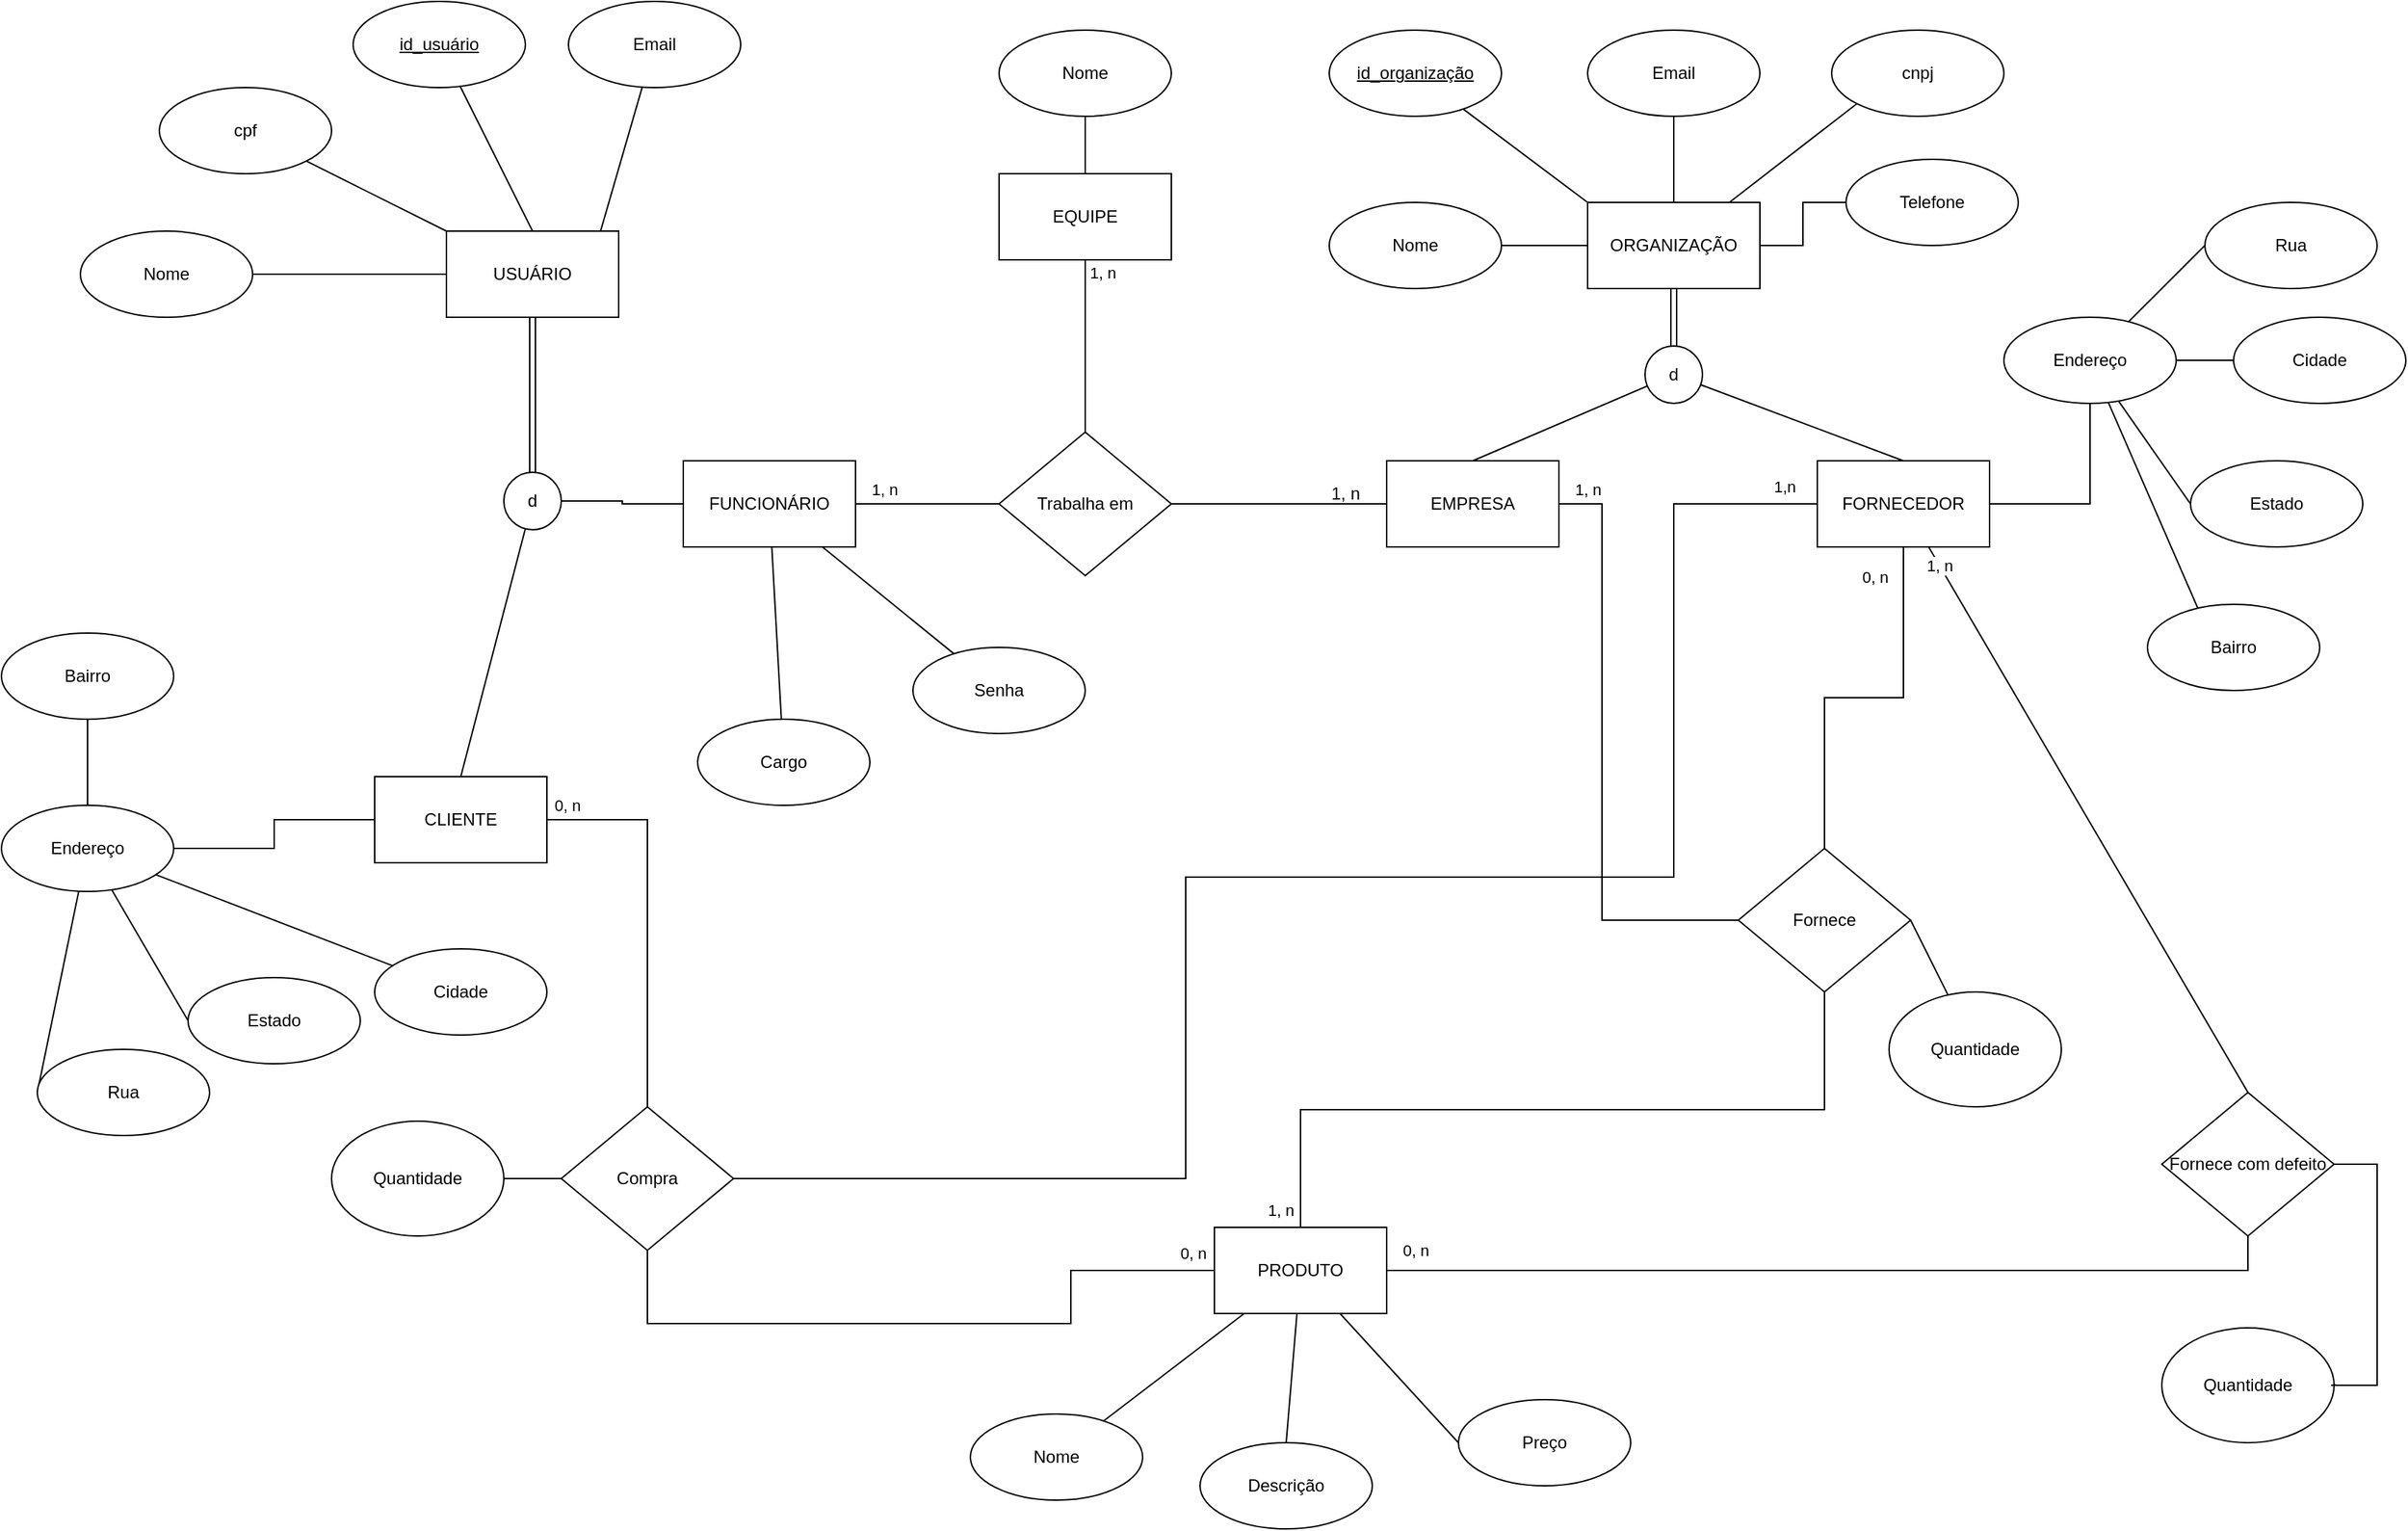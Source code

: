 <mxfile version="24.2.3" type="github">
  <diagram name="Page-1" id="vOOfjWUx70P3uebRdiED">
    <mxGraphModel dx="1782" dy="927" grid="1" gridSize="10" guides="1" tooltips="1" connect="1" arrows="1" fold="1" page="1" pageScale="1" pageWidth="850" pageHeight="1100" math="0" shadow="0">
      <root>
        <mxCell id="0" />
        <mxCell id="1" parent="0" />
        <mxCell id="Ib9loiT9uJj67iFyJtu7-9" value="Senha" style="ellipse;whiteSpace=wrap;html=1;" parent="1" vertex="1">
          <mxGeometry x="650" y="460" width="120" height="60" as="geometry" />
        </mxCell>
        <mxCell id="MtPso8EkJTw5-EDpOixt-13" style="rounded=0;orthogonalLoop=1;jettySize=auto;html=1;entryX=0.75;entryY=1;entryDx=0;entryDy=0;endArrow=none;endFill=0;" parent="1" source="Ib9loiT9uJj67iFyJtu7-11" target="Ib9loiT9uJj67iFyJtu7-56" edge="1">
          <mxGeometry relative="1" as="geometry" />
        </mxCell>
        <mxCell id="Ib9loiT9uJj67iFyJtu7-11" value="Email" style="ellipse;whiteSpace=wrap;html=1;" parent="1" vertex="1">
          <mxGeometry x="410" y="10" width="120" height="60" as="geometry" />
        </mxCell>
        <mxCell id="Ib9loiT9uJj67iFyJtu7-13" value="Nome" style="ellipse;whiteSpace=wrap;html=1;" parent="1" vertex="1">
          <mxGeometry x="70" y="170" width="120" height="60" as="geometry" />
        </mxCell>
        <mxCell id="Ib9loiT9uJj67iFyJtu7-71" value="" style="rounded=0;orthogonalLoop=1;jettySize=auto;html=1;endArrow=none;endFill=0;" parent="1" source="Ib9loiT9uJj67iFyJtu7-15" target="Ib9loiT9uJj67iFyJtu7-45" edge="1">
          <mxGeometry relative="1" as="geometry" />
        </mxCell>
        <mxCell id="Ib9loiT9uJj67iFyJtu7-153" value="" style="rounded=0;orthogonalLoop=1;jettySize=auto;html=1;endArrow=none;endFill=0;" parent="1" source="Ib9loiT9uJj67iFyJtu7-15" target="Ib9loiT9uJj67iFyJtu7-9" edge="1">
          <mxGeometry relative="1" as="geometry" />
        </mxCell>
        <mxCell id="Ib9loiT9uJj67iFyJtu7-157" style="edgeStyle=orthogonalEdgeStyle;rounded=0;orthogonalLoop=1;jettySize=auto;html=1;entryX=0;entryY=0.5;entryDx=0;entryDy=0;endArrow=none;endFill=0;" parent="1" source="Ib9loiT9uJj67iFyJtu7-15" target="Ib9loiT9uJj67iFyJtu7-29" edge="1">
          <mxGeometry relative="1" as="geometry" />
        </mxCell>
        <mxCell id="Ib9loiT9uJj67iFyJtu7-167" value="1, n" style="edgeLabel;html=1;align=center;verticalAlign=middle;resizable=0;points=[];" parent="Ib9loiT9uJj67iFyJtu7-157" connectable="0" vertex="1">
          <mxGeometry x="-0.942" y="1" relative="1" as="geometry">
            <mxPoint x="17" y="-9" as="offset" />
          </mxGeometry>
        </mxCell>
        <mxCell id="Ib9loiT9uJj67iFyJtu7-15" value="FUNCIONÁRIO" style="rounded=0;whiteSpace=wrap;html=1;" parent="1" vertex="1">
          <mxGeometry x="490" y="330" width="120" height="60" as="geometry" />
        </mxCell>
        <mxCell id="Ib9loiT9uJj67iFyJtu7-36" style="rounded=0;orthogonalLoop=1;jettySize=auto;html=1;entryX=0;entryY=1;entryDx=0;entryDy=0;endArrow=none;endFill=0;" parent="1" source="Ib9loiT9uJj67iFyJtu7-28" target="Ib9loiT9uJj67iFyJtu7-35" edge="1">
          <mxGeometry relative="1" as="geometry" />
        </mxCell>
        <mxCell id="Ib9loiT9uJj67iFyJtu7-38" value="" style="edgeStyle=orthogonalEdgeStyle;rounded=0;orthogonalLoop=1;jettySize=auto;html=1;endArrow=none;endFill=0;" parent="1" source="Ib9loiT9uJj67iFyJtu7-28" target="Ib9loiT9uJj67iFyJtu7-37" edge="1">
          <mxGeometry relative="1" as="geometry" />
        </mxCell>
        <mxCell id="Ib9loiT9uJj67iFyJtu7-94" value="" style="edgeStyle=orthogonalEdgeStyle;rounded=0;orthogonalLoop=1;jettySize=auto;html=1;endArrow=none;endFill=0;" parent="1" source="Ib9loiT9uJj67iFyJtu7-28" target="Ib9loiT9uJj67iFyJtu7-39" edge="1">
          <mxGeometry relative="1" as="geometry" />
        </mxCell>
        <mxCell id="Ib9loiT9uJj67iFyJtu7-106" value="" style="edgeStyle=orthogonalEdgeStyle;rounded=0;orthogonalLoop=1;jettySize=auto;html=1;endArrow=none;endFill=0;shape=link;" parent="1" source="Ib9loiT9uJj67iFyJtu7-28" target="Ib9loiT9uJj67iFyJtu7-104" edge="1">
          <mxGeometry relative="1" as="geometry" />
        </mxCell>
        <mxCell id="Ib9loiT9uJj67iFyJtu7-28" value="ORGANIZAÇÃO" style="rounded=0;whiteSpace=wrap;html=1;" parent="1" vertex="1">
          <mxGeometry x="1120" y="150" width="120" height="60" as="geometry" />
        </mxCell>
        <mxCell id="Ib9loiT9uJj67iFyJtu7-47" style="edgeStyle=orthogonalEdgeStyle;rounded=0;orthogonalLoop=1;jettySize=auto;html=1;entryX=0.5;entryY=1;entryDx=0;entryDy=0;endArrow=none;endFill=0;" parent="1" source="Ib9loiT9uJj67iFyJtu7-29" target="Ib9loiT9uJj67iFyJtu7-44" edge="1">
          <mxGeometry relative="1" as="geometry" />
        </mxCell>
        <mxCell id="Ib9loiT9uJj67iFyJtu7-55" value="1, n" style="edgeLabel;html=1;align=center;verticalAlign=middle;resizable=0;points=[];" parent="Ib9loiT9uJj67iFyJtu7-47" connectable="0" vertex="1">
          <mxGeometry x="0.865" y="-1" relative="1" as="geometry">
            <mxPoint x="11" y="1" as="offset" />
          </mxGeometry>
        </mxCell>
        <mxCell id="Ib9loiT9uJj67iFyJtu7-99" style="edgeStyle=orthogonalEdgeStyle;rounded=0;orthogonalLoop=1;jettySize=auto;html=1;entryX=0;entryY=0.5;entryDx=0;entryDy=0;endArrow=none;endFill=0;" parent="1" source="Ib9loiT9uJj67iFyJtu7-29" target="Ib9loiT9uJj67iFyJtu7-97" edge="1">
          <mxGeometry relative="1" as="geometry" />
        </mxCell>
        <mxCell id="Ib9loiT9uJj67iFyJtu7-29" value="Trabalha em" style="rhombus;whiteSpace=wrap;html=1;" parent="1" vertex="1">
          <mxGeometry x="710" y="310" width="120" height="100" as="geometry" />
        </mxCell>
        <mxCell id="Ib9loiT9uJj67iFyJtu7-95" value="" style="edgeStyle=orthogonalEdgeStyle;rounded=0;orthogonalLoop=1;jettySize=auto;html=1;endArrow=none;endFill=0;" parent="1" source="Ib9loiT9uJj67iFyJtu7-32" target="Ib9loiT9uJj67iFyJtu7-28" edge="1">
          <mxGeometry relative="1" as="geometry" />
        </mxCell>
        <mxCell id="Ib9loiT9uJj67iFyJtu7-32" value="Nome" style="ellipse;whiteSpace=wrap;html=1;" parent="1" vertex="1">
          <mxGeometry x="940" y="150" width="120" height="60" as="geometry" />
        </mxCell>
        <mxCell id="Ib9loiT9uJj67iFyJtu7-35" value="cnpj" style="ellipse;whiteSpace=wrap;html=1;" parent="1" vertex="1">
          <mxGeometry x="1290" y="30" width="120" height="60" as="geometry" />
        </mxCell>
        <mxCell id="Ib9loiT9uJj67iFyJtu7-37" value="Telefone" style="ellipse;whiteSpace=wrap;html=1;" parent="1" vertex="1">
          <mxGeometry x="1300" y="120" width="120" height="60" as="geometry" />
        </mxCell>
        <mxCell id="Ib9loiT9uJj67iFyJtu7-39" value="Email" style="ellipse;whiteSpace=wrap;html=1;" parent="1" vertex="1">
          <mxGeometry x="1120" y="30" width="120" height="60" as="geometry" />
        </mxCell>
        <mxCell id="Ib9loiT9uJj67iFyJtu7-42" value="cpf" style="ellipse;whiteSpace=wrap;html=1;" parent="1" vertex="1">
          <mxGeometry x="125" y="70" width="120" height="60" as="geometry" />
        </mxCell>
        <mxCell id="Ib9loiT9uJj67iFyJtu7-49" value="" style="edgeStyle=orthogonalEdgeStyle;rounded=0;orthogonalLoop=1;jettySize=auto;html=1;endArrow=none;endFill=0;" parent="1" source="Ib9loiT9uJj67iFyJtu7-44" target="Ib9loiT9uJj67iFyJtu7-48" edge="1">
          <mxGeometry relative="1" as="geometry" />
        </mxCell>
        <mxCell id="Ib9loiT9uJj67iFyJtu7-44" value="EQUIPE" style="rounded=0;whiteSpace=wrap;html=1;" parent="1" vertex="1">
          <mxGeometry x="710" y="130" width="120" height="60" as="geometry" />
        </mxCell>
        <mxCell id="Ib9loiT9uJj67iFyJtu7-45" value="Cargo" style="ellipse;whiteSpace=wrap;html=1;" parent="1" vertex="1">
          <mxGeometry x="500" y="510" width="120" height="60" as="geometry" />
        </mxCell>
        <mxCell id="Ib9loiT9uJj67iFyJtu7-48" value="Nome" style="ellipse;whiteSpace=wrap;html=1;" parent="1" vertex="1">
          <mxGeometry x="710" y="30" width="120" height="60" as="geometry" />
        </mxCell>
        <mxCell id="Ib9loiT9uJj67iFyJtu7-59" value="" style="rounded=0;orthogonalLoop=1;jettySize=auto;html=1;endArrow=none;endFill=0;" parent="1" source="Ib9loiT9uJj67iFyJtu7-56" target="Ib9loiT9uJj67iFyJtu7-13" edge="1">
          <mxGeometry relative="1" as="geometry" />
        </mxCell>
        <mxCell id="Ib9loiT9uJj67iFyJtu7-155" value="" style="edgeStyle=orthogonalEdgeStyle;rounded=0;orthogonalLoop=1;jettySize=auto;html=1;endArrow=none;endFill=0;shape=link;" parent="1" source="Ib9loiT9uJj67iFyJtu7-56" target="Ib9loiT9uJj67iFyJtu7-62" edge="1">
          <mxGeometry relative="1" as="geometry" />
        </mxCell>
        <mxCell id="Ib9loiT9uJj67iFyJtu7-56" value="USUÁRIO" style="rounded=0;whiteSpace=wrap;html=1;" parent="1" vertex="1">
          <mxGeometry x="325" y="170" width="120" height="60" as="geometry" />
        </mxCell>
        <mxCell id="Ib9loiT9uJj67iFyJtu7-61" style="rounded=0;orthogonalLoop=1;jettySize=auto;html=1;entryX=0;entryY=0;entryDx=0;entryDy=0;endArrow=none;endFill=0;" parent="1" source="Ib9loiT9uJj67iFyJtu7-42" target="Ib9loiT9uJj67iFyJtu7-56" edge="1">
          <mxGeometry relative="1" as="geometry" />
        </mxCell>
        <mxCell id="Ib9loiT9uJj67iFyJtu7-68" style="rounded=0;orthogonalLoop=1;jettySize=auto;html=1;entryX=0.5;entryY=0;entryDx=0;entryDy=0;endArrow=none;endFill=0;" parent="1" source="Ib9loiT9uJj67iFyJtu7-62" target="Ib9loiT9uJj67iFyJtu7-67" edge="1">
          <mxGeometry relative="1" as="geometry" />
        </mxCell>
        <mxCell id="HnpybqjQPMHV3a6zoI8j-8" style="edgeStyle=orthogonalEdgeStyle;rounded=0;orthogonalLoop=1;jettySize=auto;html=1;entryX=0;entryY=0.5;entryDx=0;entryDy=0;endArrow=none;endFill=0;" parent="1" source="Ib9loiT9uJj67iFyJtu7-62" target="Ib9loiT9uJj67iFyJtu7-15" edge="1">
          <mxGeometry relative="1" as="geometry" />
        </mxCell>
        <mxCell id="Ib9loiT9uJj67iFyJtu7-62" value="d" style="ellipse;whiteSpace=wrap;html=1;aspect=fixed;" parent="1" vertex="1">
          <mxGeometry x="365" y="338" width="40" height="40" as="geometry" />
        </mxCell>
        <mxCell id="Ib9loiT9uJj67iFyJtu7-100" value="" style="rounded=0;orthogonalLoop=1;jettySize=auto;html=1;endArrow=none;endFill=0;edgeStyle=orthogonalEdgeStyle;" parent="1" source="Ib9loiT9uJj67iFyJtu7-66" target="Ib9loiT9uJj67iFyJtu7-88" edge="1">
          <mxGeometry relative="1" as="geometry" />
        </mxCell>
        <mxCell id="Ib9loiT9uJj67iFyJtu7-138" value="0, n" style="edgeLabel;html=1;align=center;verticalAlign=middle;resizable=0;points=[];" parent="Ib9loiT9uJj67iFyJtu7-100" connectable="0" vertex="1">
          <mxGeometry x="-0.695" y="2" relative="1" as="geometry">
            <mxPoint x="-22" y="-20" as="offset" />
          </mxGeometry>
        </mxCell>
        <mxCell id="Ib9loiT9uJj67iFyJtu7-124" value="" style="edgeStyle=orthogonalEdgeStyle;rounded=0;orthogonalLoop=1;jettySize=auto;html=1;endArrow=none;endFill=0;" parent="1" source="Ib9loiT9uJj67iFyJtu7-66" target="Ib9loiT9uJj67iFyJtu7-119" edge="1">
          <mxGeometry relative="1" as="geometry" />
        </mxCell>
        <mxCell id="HnpybqjQPMHV3a6zoI8j-2" style="edgeStyle=orthogonalEdgeStyle;rounded=0;orthogonalLoop=1;jettySize=auto;html=1;entryX=1;entryY=0.5;entryDx=0;entryDy=0;endArrow=none;endFill=0;" parent="1" source="Ib9loiT9uJj67iFyJtu7-66" target="Ib9loiT9uJj67iFyJtu7-158" edge="1">
          <mxGeometry relative="1" as="geometry">
            <Array as="points">
              <mxPoint x="1180" y="360" />
              <mxPoint x="1180" y="620" />
              <mxPoint x="840" y="620" />
              <mxPoint x="840" y="830" />
            </Array>
          </mxGeometry>
        </mxCell>
        <mxCell id="HnpybqjQPMHV3a6zoI8j-4" value="1,n" style="edgeLabel;html=1;align=center;verticalAlign=middle;resizable=0;points=[];" parent="HnpybqjQPMHV3a6zoI8j-2" vertex="1" connectable="0">
          <mxGeometry x="-0.962" y="-3" relative="1" as="geometry">
            <mxPoint y="-9" as="offset" />
          </mxGeometry>
        </mxCell>
        <mxCell id="y3SdEQ0yPeF9eNfHQRia-3" style="rounded=0;orthogonalLoop=1;jettySize=auto;html=1;entryX=0.5;entryY=0;entryDx=0;entryDy=0;endArrow=none;endFill=0;" edge="1" parent="1" source="Ib9loiT9uJj67iFyJtu7-66" target="y3SdEQ0yPeF9eNfHQRia-2">
          <mxGeometry relative="1" as="geometry" />
        </mxCell>
        <mxCell id="y3SdEQ0yPeF9eNfHQRia-6" value="1, n" style="edgeLabel;html=1;align=center;verticalAlign=middle;resizable=0;points=[];" vertex="1" connectable="0" parent="y3SdEQ0yPeF9eNfHQRia-3">
          <mxGeometry x="-0.931" relative="1" as="geometry">
            <mxPoint as="offset" />
          </mxGeometry>
        </mxCell>
        <mxCell id="Ib9loiT9uJj67iFyJtu7-66" value="FORNECEDOR" style="rounded=0;whiteSpace=wrap;html=1;" parent="1" vertex="1">
          <mxGeometry x="1280" y="330" width="120" height="60" as="geometry" />
        </mxCell>
        <mxCell id="Ib9loiT9uJj67iFyJtu7-159" style="edgeStyle=orthogonalEdgeStyle;rounded=0;orthogonalLoop=1;jettySize=auto;html=1;endArrow=none;endFill=0;" parent="1" source="Ib9loiT9uJj67iFyJtu7-67" target="Ib9loiT9uJj67iFyJtu7-158" edge="1">
          <mxGeometry relative="1" as="geometry" />
        </mxCell>
        <mxCell id="Ib9loiT9uJj67iFyJtu7-166" value="0, n" style="edgeLabel;html=1;align=center;verticalAlign=middle;resizable=0;points=[];" parent="Ib9loiT9uJj67iFyJtu7-159" connectable="0" vertex="1">
          <mxGeometry x="-0.899" y="3" relative="1" as="geometry">
            <mxPoint y="-7" as="offset" />
          </mxGeometry>
        </mxCell>
        <mxCell id="Ib9loiT9uJj67iFyJtu7-67" value="CLIENTE" style="rounded=0;whiteSpace=wrap;html=1;" parent="1" vertex="1">
          <mxGeometry x="275" y="550" width="120" height="60" as="geometry" />
        </mxCell>
        <mxCell id="Ib9loiT9uJj67iFyJtu7-78" style="rounded=0;orthogonalLoop=1;jettySize=auto;html=1;entryX=0;entryY=0.5;entryDx=0;entryDy=0;endArrow=none;endFill=0;" parent="1" source="Ib9loiT9uJj67iFyJtu7-74" target="Ib9loiT9uJj67iFyJtu7-77" edge="1">
          <mxGeometry relative="1" as="geometry" />
        </mxCell>
        <mxCell id="Ib9loiT9uJj67iFyJtu7-80" value="" style="rounded=0;orthogonalLoop=1;jettySize=auto;html=1;endArrow=none;endFill=0;" parent="1" source="Ib9loiT9uJj67iFyJtu7-74" target="Ib9loiT9uJj67iFyJtu7-79" edge="1">
          <mxGeometry relative="1" as="geometry" />
        </mxCell>
        <mxCell id="Ib9loiT9uJj67iFyJtu7-82" style="rounded=0;orthogonalLoop=1;jettySize=auto;html=1;entryX=0;entryY=0.5;entryDx=0;entryDy=0;endArrow=none;endFill=0;" parent="1" source="Ib9loiT9uJj67iFyJtu7-74" target="Ib9loiT9uJj67iFyJtu7-81" edge="1">
          <mxGeometry relative="1" as="geometry" />
        </mxCell>
        <mxCell id="Ib9loiT9uJj67iFyJtu7-84" style="edgeStyle=orthogonalEdgeStyle;rounded=0;orthogonalLoop=1;jettySize=auto;html=1;entryX=0.5;entryY=1;entryDx=0;entryDy=0;endArrow=none;endFill=0;" parent="1" source="Ib9loiT9uJj67iFyJtu7-74" target="Ib9loiT9uJj67iFyJtu7-83" edge="1">
          <mxGeometry relative="1" as="geometry" />
        </mxCell>
        <mxCell id="Ib9loiT9uJj67iFyJtu7-148" style="edgeStyle=orthogonalEdgeStyle;rounded=0;orthogonalLoop=1;jettySize=auto;html=1;entryX=0;entryY=0.5;entryDx=0;entryDy=0;endArrow=none;endFill=0;" parent="1" source="Ib9loiT9uJj67iFyJtu7-74" target="Ib9loiT9uJj67iFyJtu7-67" edge="1">
          <mxGeometry relative="1" as="geometry">
            <mxPoint x="265" y="580" as="targetPoint" />
          </mxGeometry>
        </mxCell>
        <mxCell id="Ib9loiT9uJj67iFyJtu7-74" value="Endereço" style="ellipse;whiteSpace=wrap;html=1;" parent="1" vertex="1">
          <mxGeometry x="15" y="570" width="120" height="60" as="geometry" />
        </mxCell>
        <mxCell id="Ib9loiT9uJj67iFyJtu7-77" value="Rua" style="ellipse;whiteSpace=wrap;html=1;" parent="1" vertex="1">
          <mxGeometry x="40" y="740" width="120" height="60" as="geometry" />
        </mxCell>
        <mxCell id="Ib9loiT9uJj67iFyJtu7-79" value="Cidade" style="ellipse;whiteSpace=wrap;html=1;" parent="1" vertex="1">
          <mxGeometry x="275" y="670" width="120" height="60" as="geometry" />
        </mxCell>
        <mxCell id="Ib9loiT9uJj67iFyJtu7-81" value="Estado" style="ellipse;whiteSpace=wrap;html=1;" parent="1" vertex="1">
          <mxGeometry x="145" y="690" width="120" height="60" as="geometry" />
        </mxCell>
        <mxCell id="Ib9loiT9uJj67iFyJtu7-83" value="Bairro" style="ellipse;whiteSpace=wrap;html=1;" parent="1" vertex="1">
          <mxGeometry x="15" y="450" width="120" height="60" as="geometry" />
        </mxCell>
        <mxCell id="Ib9loiT9uJj67iFyJtu7-126" style="rounded=0;orthogonalLoop=1;jettySize=auto;html=1;entryX=0.5;entryY=0;entryDx=0;entryDy=0;endArrow=none;endFill=0;" parent="1" source="Ib9loiT9uJj67iFyJtu7-85" target="Ib9loiT9uJj67iFyJtu7-125" edge="1">
          <mxGeometry relative="1" as="geometry" />
        </mxCell>
        <mxCell id="Ib9loiT9uJj67iFyJtu7-142" style="rounded=0;orthogonalLoop=1;jettySize=auto;html=1;entryX=0;entryY=0.5;entryDx=0;entryDy=0;endArrow=none;endFill=0;" parent="1" source="Ib9loiT9uJj67iFyJtu7-85" target="Ib9loiT9uJj67iFyJtu7-141" edge="1">
          <mxGeometry relative="1" as="geometry" />
        </mxCell>
        <mxCell id="y3SdEQ0yPeF9eNfHQRia-5" style="edgeStyle=orthogonalEdgeStyle;rounded=0;orthogonalLoop=1;jettySize=auto;html=1;entryX=0.5;entryY=1;entryDx=0;entryDy=0;endArrow=none;endFill=0;" edge="1" parent="1" source="Ib9loiT9uJj67iFyJtu7-85" target="y3SdEQ0yPeF9eNfHQRia-2">
          <mxGeometry relative="1" as="geometry" />
        </mxCell>
        <mxCell id="y3SdEQ0yPeF9eNfHQRia-7" value="0, n" style="edgeLabel;html=1;align=center;verticalAlign=middle;resizable=0;points=[];" vertex="1" connectable="0" parent="y3SdEQ0yPeF9eNfHQRia-5">
          <mxGeometry x="-0.907" y="2" relative="1" as="geometry">
            <mxPoint x="-9" y="-12" as="offset" />
          </mxGeometry>
        </mxCell>
        <mxCell id="Ib9loiT9uJj67iFyJtu7-85" value="PRODUTO" style="rounded=0;whiteSpace=wrap;html=1;" parent="1" vertex="1">
          <mxGeometry x="860" y="864" width="120" height="60" as="geometry" />
        </mxCell>
        <mxCell id="Ib9loiT9uJj67iFyJtu7-132" style="rounded=0;orthogonalLoop=1;jettySize=auto;html=1;entryX=0.5;entryY=0;entryDx=0;entryDy=0;endArrow=none;endFill=0;exitX=0.5;exitY=1;exitDx=0;exitDy=0;edgeStyle=orthogonalEdgeStyle;" parent="1" source="Ib9loiT9uJj67iFyJtu7-88" target="Ib9loiT9uJj67iFyJtu7-85" edge="1">
          <mxGeometry relative="1" as="geometry">
            <mxPoint x="1340" y="590" as="sourcePoint" />
          </mxGeometry>
        </mxCell>
        <mxCell id="Ib9loiT9uJj67iFyJtu7-140" value="1, n" style="edgeLabel;html=1;align=center;verticalAlign=middle;resizable=0;points=[];" parent="Ib9loiT9uJj67iFyJtu7-132" connectable="0" vertex="1">
          <mxGeometry x="0.92" y="1" relative="1" as="geometry">
            <mxPoint x="-15" y="9" as="offset" />
          </mxGeometry>
        </mxCell>
        <mxCell id="Ib9loiT9uJj67iFyJtu7-88" value="Fornece" style="rhombus;whiteSpace=wrap;html=1;" parent="1" vertex="1">
          <mxGeometry x="1225" y="600" width="120" height="100" as="geometry" />
        </mxCell>
        <mxCell id="Ib9loiT9uJj67iFyJtu7-110" style="rounded=0;orthogonalLoop=1;jettySize=auto;html=1;entryX=0;entryY=0.5;entryDx=0;entryDy=0;endArrow=none;endFill=0;edgeStyle=orthogonalEdgeStyle;" parent="1" source="Ib9loiT9uJj67iFyJtu7-97" target="Ib9loiT9uJj67iFyJtu7-88" edge="1">
          <mxGeometry relative="1" as="geometry">
            <Array as="points">
              <mxPoint x="1130" y="360" />
              <mxPoint x="1130" y="650" />
            </Array>
          </mxGeometry>
        </mxCell>
        <mxCell id="Ib9loiT9uJj67iFyJtu7-139" value="1, n" style="edgeLabel;html=1;align=center;verticalAlign=middle;resizable=0;points=[];" parent="Ib9loiT9uJj67iFyJtu7-110" connectable="0" vertex="1">
          <mxGeometry x="-0.954" y="-1" relative="1" as="geometry">
            <mxPoint x="10" y="-11" as="offset" />
          </mxGeometry>
        </mxCell>
        <mxCell id="Ib9loiT9uJj67iFyJtu7-97" value="EMPRESA" style="rounded=0;whiteSpace=wrap;html=1;" parent="1" vertex="1">
          <mxGeometry x="980" y="330" width="120" height="60" as="geometry" />
        </mxCell>
        <mxCell id="Ib9loiT9uJj67iFyJtu7-107" style="rounded=0;orthogonalLoop=1;jettySize=auto;html=1;entryX=0.5;entryY=0;entryDx=0;entryDy=0;endArrow=none;endFill=0;" parent="1" source="Ib9loiT9uJj67iFyJtu7-104" target="Ib9loiT9uJj67iFyJtu7-97" edge="1">
          <mxGeometry relative="1" as="geometry" />
        </mxCell>
        <mxCell id="Ib9loiT9uJj67iFyJtu7-108" style="rounded=0;orthogonalLoop=1;jettySize=auto;html=1;entryX=0.5;entryY=0;entryDx=0;entryDy=0;endArrow=none;endFill=0;" parent="1" source="Ib9loiT9uJj67iFyJtu7-104" target="Ib9loiT9uJj67iFyJtu7-66" edge="1">
          <mxGeometry relative="1" as="geometry" />
        </mxCell>
        <mxCell id="Ib9loiT9uJj67iFyJtu7-104" value="d" style="ellipse;whiteSpace=wrap;html=1;aspect=fixed;" parent="1" vertex="1">
          <mxGeometry x="1160" y="250" width="40" height="40" as="geometry" />
        </mxCell>
        <mxCell id="Ib9loiT9uJj67iFyJtu7-112" value="" style="rounded=0;orthogonalLoop=1;jettySize=auto;html=1;endArrow=none;endFill=0;" parent="1" source="Ib9loiT9uJj67iFyJtu7-111" target="Ib9loiT9uJj67iFyJtu7-85" edge="1">
          <mxGeometry relative="1" as="geometry" />
        </mxCell>
        <mxCell id="Ib9loiT9uJj67iFyJtu7-111" value="Nome" style="ellipse;whiteSpace=wrap;html=1;" parent="1" vertex="1">
          <mxGeometry x="690" y="994" width="120" height="60" as="geometry" />
        </mxCell>
        <mxCell id="Ib9loiT9uJj67iFyJtu7-115" style="rounded=0;orthogonalLoop=1;jettySize=auto;html=1;entryX=0;entryY=0.5;entryDx=0;entryDy=0;endArrow=none;endFill=0;" parent="1" source="Ib9loiT9uJj67iFyJtu7-119" target="Ib9loiT9uJj67iFyJtu7-120" edge="1">
          <mxGeometry relative="1" as="geometry" />
        </mxCell>
        <mxCell id="Ib9loiT9uJj67iFyJtu7-116" value="" style="edgeStyle=orthogonalEdgeStyle;rounded=0;orthogonalLoop=1;jettySize=auto;html=1;endArrow=none;endFill=0;" parent="1" source="Ib9loiT9uJj67iFyJtu7-119" target="Ib9loiT9uJj67iFyJtu7-121" edge="1">
          <mxGeometry relative="1" as="geometry" />
        </mxCell>
        <mxCell id="Ib9loiT9uJj67iFyJtu7-117" style="rounded=0;orthogonalLoop=1;jettySize=auto;html=1;entryX=0;entryY=0.5;entryDx=0;entryDy=0;endArrow=none;endFill=0;" parent="1" source="Ib9loiT9uJj67iFyJtu7-119" target="Ib9loiT9uJj67iFyJtu7-122" edge="1">
          <mxGeometry relative="1" as="geometry" />
        </mxCell>
        <mxCell id="Ib9loiT9uJj67iFyJtu7-118" style="rounded=0;orthogonalLoop=1;jettySize=auto;html=1;entryX=0.5;entryY=1;entryDx=0;entryDy=0;endArrow=none;endFill=0;" parent="1" source="Ib9loiT9uJj67iFyJtu7-119" target="Ib9loiT9uJj67iFyJtu7-123" edge="1">
          <mxGeometry relative="1" as="geometry" />
        </mxCell>
        <mxCell id="Ib9loiT9uJj67iFyJtu7-119" value="Endereço" style="ellipse;whiteSpace=wrap;html=1;" parent="1" vertex="1">
          <mxGeometry x="1410" y="230" width="120" height="60" as="geometry" />
        </mxCell>
        <mxCell id="Ib9loiT9uJj67iFyJtu7-120" value="Rua" style="ellipse;whiteSpace=wrap;html=1;" parent="1" vertex="1">
          <mxGeometry x="1550" y="150" width="120" height="60" as="geometry" />
        </mxCell>
        <mxCell id="Ib9loiT9uJj67iFyJtu7-121" value="Cidade" style="ellipse;whiteSpace=wrap;html=1;" parent="1" vertex="1">
          <mxGeometry x="1570" y="230" width="120" height="60" as="geometry" />
        </mxCell>
        <mxCell id="Ib9loiT9uJj67iFyJtu7-122" value="Estado" style="ellipse;whiteSpace=wrap;html=1;" parent="1" vertex="1">
          <mxGeometry x="1540" y="330" width="120" height="60" as="geometry" />
        </mxCell>
        <mxCell id="Ib9loiT9uJj67iFyJtu7-123" value="Bairro" style="ellipse;whiteSpace=wrap;html=1;" parent="1" vertex="1">
          <mxGeometry x="1510" y="430" width="120" height="60" as="geometry" />
        </mxCell>
        <mxCell id="Ib9loiT9uJj67iFyJtu7-125" value="Descrição" style="ellipse;whiteSpace=wrap;html=1;" parent="1" vertex="1">
          <mxGeometry x="850" y="1014" width="120" height="60" as="geometry" />
        </mxCell>
        <mxCell id="Ib9loiT9uJj67iFyJtu7-141" value="Preço" style="ellipse;whiteSpace=wrap;html=1;" parent="1" vertex="1">
          <mxGeometry x="1030" y="984" width="120" height="60" as="geometry" />
        </mxCell>
        <mxCell id="Ib9loiT9uJj67iFyJtu7-147" value="1, n" style="text;html=1;align=center;verticalAlign=middle;resizable=0;points=[];autosize=1;strokeColor=none;fillColor=none;" parent="1" vertex="1">
          <mxGeometry x="926" y="338" width="50" height="30" as="geometry" />
        </mxCell>
        <mxCell id="Ib9loiT9uJj67iFyJtu7-161" style="edgeStyle=orthogonalEdgeStyle;rounded=0;orthogonalLoop=1;jettySize=auto;html=1;entryX=0;entryY=0.5;entryDx=0;entryDy=0;endArrow=none;endFill=0;exitX=0.5;exitY=1;exitDx=0;exitDy=0;" parent="1" source="Ib9loiT9uJj67iFyJtu7-158" target="Ib9loiT9uJj67iFyJtu7-85" edge="1">
          <mxGeometry relative="1" as="geometry">
            <mxPoint x="670" y="930" as="sourcePoint" />
            <Array as="points">
              <mxPoint x="465" y="931" />
              <mxPoint x="760" y="931" />
            </Array>
          </mxGeometry>
        </mxCell>
        <mxCell id="Ib9loiT9uJj67iFyJtu7-165" value="0, n" style="edgeLabel;html=1;align=center;verticalAlign=middle;resizable=0;points=[];" parent="Ib9loiT9uJj67iFyJtu7-161" connectable="0" vertex="1">
          <mxGeometry x="0.678" y="-4" relative="1" as="geometry">
            <mxPoint x="63" y="-16" as="offset" />
          </mxGeometry>
        </mxCell>
        <mxCell id="Ib9loiT9uJj67iFyJtu7-158" value="Compra" style="rhombus;whiteSpace=wrap;html=1;" parent="1" vertex="1">
          <mxGeometry x="405" y="780" width="120" height="100" as="geometry" />
        </mxCell>
        <mxCell id="Ib9loiT9uJj67iFyJtu7-163" value="" style="edgeStyle=orthogonalEdgeStyle;rounded=0;orthogonalLoop=1;jettySize=auto;html=1;endArrow=none;endFill=0;" parent="1" source="Ib9loiT9uJj67iFyJtu7-162" target="Ib9loiT9uJj67iFyJtu7-158" edge="1">
          <mxGeometry relative="1" as="geometry" />
        </mxCell>
        <mxCell id="Ib9loiT9uJj67iFyJtu7-162" value="Quantidade" style="ellipse;whiteSpace=wrap;html=1;" parent="1" vertex="1">
          <mxGeometry x="245" y="790" width="120" height="80" as="geometry" />
        </mxCell>
        <mxCell id="MtPso8EkJTw5-EDpOixt-9" style="rounded=0;orthogonalLoop=1;jettySize=auto;html=1;entryX=1;entryY=0.5;entryDx=0;entryDy=0;endArrow=none;endFill=0;" parent="1" source="MtPso8EkJTw5-EDpOixt-8" target="Ib9loiT9uJj67iFyJtu7-88" edge="1">
          <mxGeometry relative="1" as="geometry" />
        </mxCell>
        <mxCell id="MtPso8EkJTw5-EDpOixt-8" value="Quantidade" style="ellipse;whiteSpace=wrap;html=1;" parent="1" vertex="1">
          <mxGeometry x="1330" y="700" width="120" height="80" as="geometry" />
        </mxCell>
        <mxCell id="MtPso8EkJTw5-EDpOixt-23" style="rounded=0;orthogonalLoop=1;jettySize=auto;html=1;entryX=0;entryY=0;entryDx=0;entryDy=0;endArrow=none;endFill=0;" parent="1" source="MtPso8EkJTw5-EDpOixt-22" target="Ib9loiT9uJj67iFyJtu7-28" edge="1">
          <mxGeometry relative="1" as="geometry" />
        </mxCell>
        <mxCell id="MtPso8EkJTw5-EDpOixt-22" value="&lt;u&gt;id_organização&lt;/u&gt;" style="ellipse;whiteSpace=wrap;html=1;" parent="1" vertex="1">
          <mxGeometry x="940" y="30" width="120" height="60" as="geometry" />
        </mxCell>
        <mxCell id="MtPso8EkJTw5-EDpOixt-25" style="rounded=0;orthogonalLoop=1;jettySize=auto;html=1;entryX=0.5;entryY=0;entryDx=0;entryDy=0;endArrow=none;endFill=0;" parent="1" source="MtPso8EkJTw5-EDpOixt-24" target="Ib9loiT9uJj67iFyJtu7-56" edge="1">
          <mxGeometry relative="1" as="geometry" />
        </mxCell>
        <mxCell id="MtPso8EkJTw5-EDpOixt-24" value="&lt;u&gt;id_usuário&lt;/u&gt;" style="ellipse;whiteSpace=wrap;html=1;" parent="1" vertex="1">
          <mxGeometry x="260" y="10" width="120" height="60" as="geometry" />
        </mxCell>
        <mxCell id="y3SdEQ0yPeF9eNfHQRia-2" value="Fornece com defeito" style="rhombus;whiteSpace=wrap;html=1;" vertex="1" parent="1">
          <mxGeometry x="1520" y="770" width="120" height="100" as="geometry" />
        </mxCell>
        <mxCell id="y3SdEQ0yPeF9eNfHQRia-8" value="Quantidade" style="ellipse;whiteSpace=wrap;html=1;" vertex="1" parent="1">
          <mxGeometry x="1520" y="934" width="120" height="80" as="geometry" />
        </mxCell>
        <mxCell id="y3SdEQ0yPeF9eNfHQRia-10" style="edgeStyle=orthogonalEdgeStyle;rounded=0;orthogonalLoop=1;jettySize=auto;html=1;endArrow=none;endFill=0;entryX=1.009;entryY=0.495;entryDx=0;entryDy=0;entryPerimeter=0;" edge="1" parent="1" source="y3SdEQ0yPeF9eNfHQRia-2" target="y3SdEQ0yPeF9eNfHQRia-8">
          <mxGeometry relative="1" as="geometry">
            <mxPoint x="1638" y="974" as="targetPoint" />
            <Array as="points">
              <mxPoint x="1670" y="820" />
              <mxPoint x="1670" y="974" />
              <mxPoint x="1638" y="974" />
            </Array>
          </mxGeometry>
        </mxCell>
      </root>
    </mxGraphModel>
  </diagram>
</mxfile>
